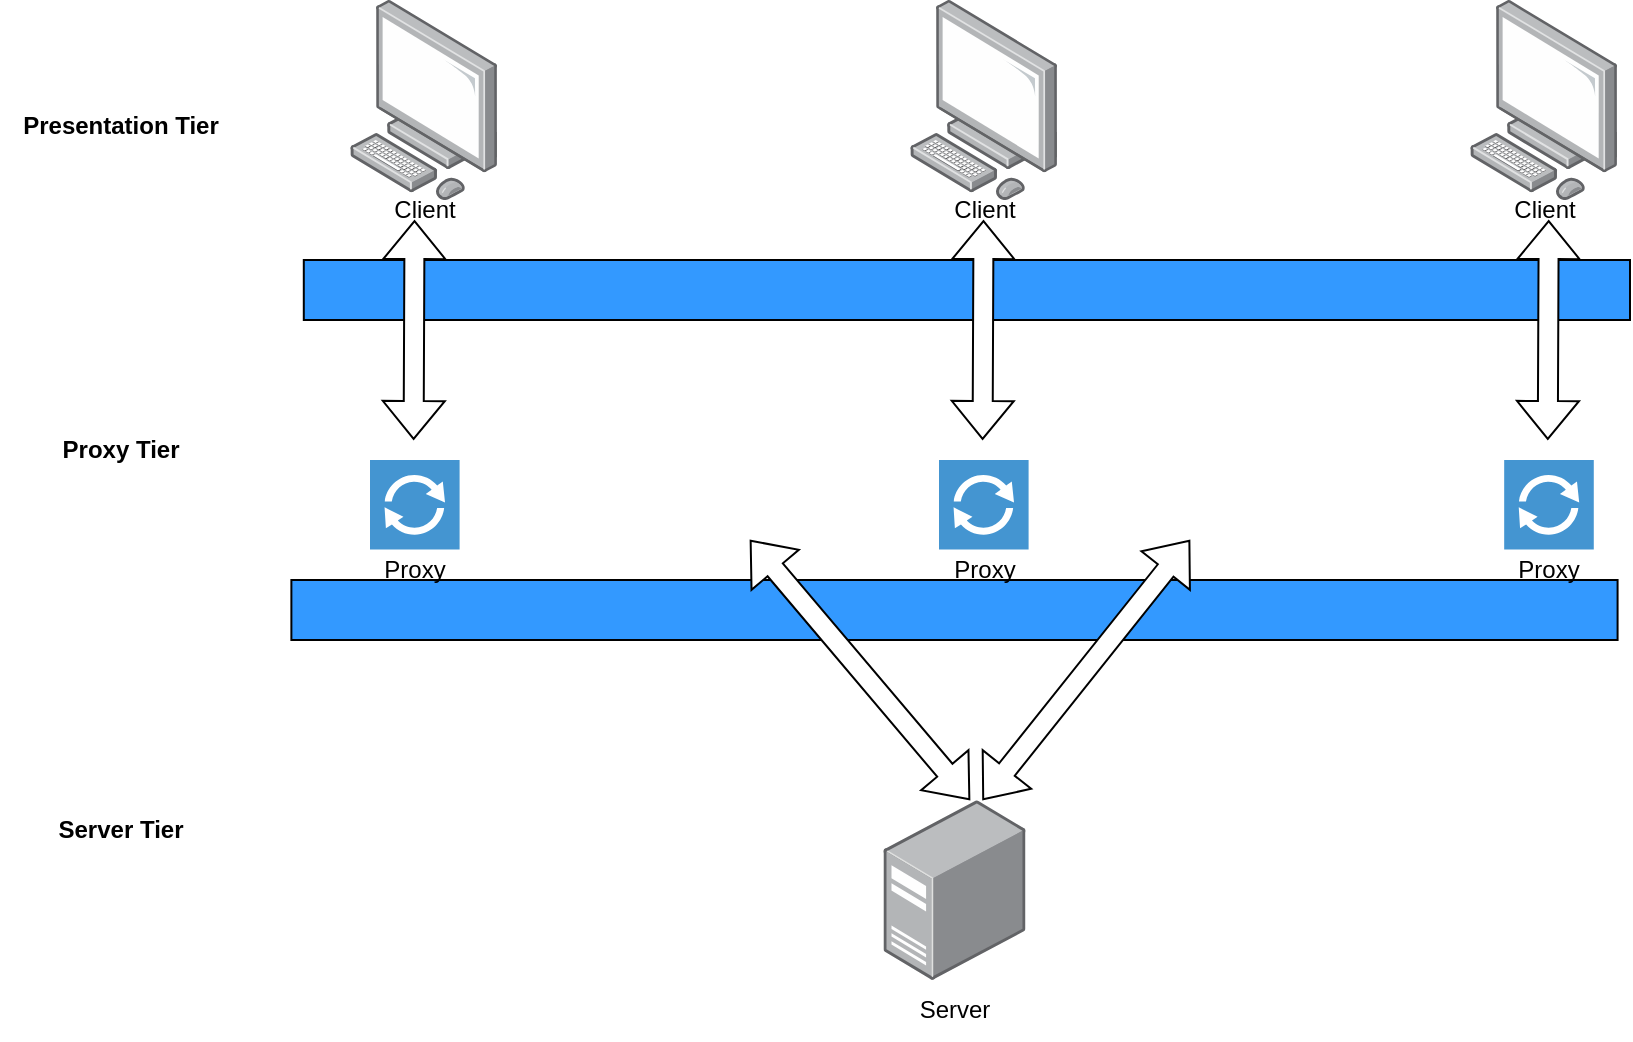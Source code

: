 <mxfile version="21.4.0" type="device">
  <diagram name="Page-1" id="5f0bae14-7c28-e335-631c-24af17079c00">
    <mxGraphModel dx="1235" dy="684" grid="1" gridSize="10" guides="1" tooltips="1" connect="1" arrows="1" fold="1" page="1" pageScale="1" pageWidth="1100" pageHeight="850" background="none" math="0" shadow="0">
      <root>
        <mxCell id="0" />
        <mxCell id="1" parent="0" />
        <mxCell id="PSes0_nJkehlpFZH4_Ls-1" value="" style="image;points=[];aspect=fixed;html=1;align=center;shadow=0;dashed=0;image=img/lib/allied_telesis/computer_and_terminals/Personal_Computer.svg;" vertex="1" parent="1">
          <mxGeometry x="480" y="100" width="73.79" height="100" as="geometry" />
        </mxCell>
        <mxCell id="PSes0_nJkehlpFZH4_Ls-2" value="" style="image;points=[];aspect=fixed;html=1;align=center;shadow=0;dashed=0;image=img/lib/allied_telesis/computer_and_terminals/Personal_Computer.svg;" vertex="1" parent="1">
          <mxGeometry x="760" y="100" width="73.79" height="100" as="geometry" />
        </mxCell>
        <mxCell id="PSes0_nJkehlpFZH4_Ls-3" value="" style="image;points=[];aspect=fixed;html=1;align=center;shadow=0;dashed=0;image=img/lib/allied_telesis/computer_and_terminals/Personal_Computer.svg;" vertex="1" parent="1">
          <mxGeometry x="200" y="100" width="73.79" height="100" as="geometry" />
        </mxCell>
        <mxCell id="PSes0_nJkehlpFZH4_Ls-4" value="Client" style="text;html=1;align=center;verticalAlign=middle;resizable=0;points=[];autosize=1;strokeColor=none;fillColor=none;" vertex="1" parent="1">
          <mxGeometry x="211.89" y="190" width="50" height="30" as="geometry" />
        </mxCell>
        <mxCell id="PSes0_nJkehlpFZH4_Ls-5" value="Client" style="text;html=1;align=center;verticalAlign=middle;resizable=0;points=[];autosize=1;strokeColor=none;fillColor=none;" vertex="1" parent="1">
          <mxGeometry x="771.89" y="190" width="50" height="30" as="geometry" />
        </mxCell>
        <mxCell id="PSes0_nJkehlpFZH4_Ls-6" value="Client" style="text;html=1;align=center;verticalAlign=middle;resizable=0;points=[];autosize=1;strokeColor=none;fillColor=none;" vertex="1" parent="1">
          <mxGeometry x="491.89" y="190" width="50" height="30" as="geometry" />
        </mxCell>
        <mxCell id="PSes0_nJkehlpFZH4_Ls-7" value="" style="rounded=0;whiteSpace=wrap;html=1;fillColor=#3399FF;" vertex="1" parent="1">
          <mxGeometry x="176.9" y="230" width="663.1" height="30" as="geometry" />
        </mxCell>
        <mxCell id="PSes0_nJkehlpFZH4_Ls-10" value="" style="shape=flexArrow;endArrow=classic;html=1;rounded=0;startArrow=block;fillColor=default;" edge="1" parent="1">
          <mxGeometry width="50" height="50" relative="1" as="geometry">
            <mxPoint x="516.75" y="210" as="sourcePoint" />
            <mxPoint x="516.3" y="320" as="targetPoint" />
          </mxGeometry>
        </mxCell>
        <mxCell id="PSes0_nJkehlpFZH4_Ls-11" value="&lt;b&gt;Presentation Tier&lt;/b&gt;" style="text;html=1;align=center;verticalAlign=middle;resizable=0;points=[];autosize=1;strokeColor=none;fillColor=none;" vertex="1" parent="1">
          <mxGeometry x="25" y="148" width="120" height="30" as="geometry" />
        </mxCell>
        <mxCell id="PSes0_nJkehlpFZH4_Ls-12" value="" style="pointerEvents=1;shadow=0;dashed=0;html=1;strokeColor=none;fillColor=#4495D1;labelPosition=center;verticalLabelPosition=bottom;verticalAlign=top;align=center;outlineConnect=0;shape=mxgraph.veeam.2d.proxy;" vertex="1" parent="1">
          <mxGeometry x="777.09" y="330" width="44.8" height="44.8" as="geometry" />
        </mxCell>
        <mxCell id="PSes0_nJkehlpFZH4_Ls-13" value="" style="pointerEvents=1;shadow=0;dashed=0;html=1;strokeColor=none;fillColor=#4495D1;labelPosition=center;verticalLabelPosition=bottom;verticalAlign=top;align=center;outlineConnect=0;shape=mxgraph.veeam.2d.proxy;" vertex="1" parent="1">
          <mxGeometry x="210" y="330" width="44.8" height="44.8" as="geometry" />
        </mxCell>
        <mxCell id="PSes0_nJkehlpFZH4_Ls-14" value="" style="pointerEvents=1;shadow=0;dashed=0;html=1;strokeColor=none;fillColor=#4495D1;labelPosition=center;verticalLabelPosition=bottom;verticalAlign=top;align=center;outlineConnect=0;shape=mxgraph.veeam.2d.proxy;" vertex="1" parent="1">
          <mxGeometry x="494.5" y="330" width="44.8" height="44.8" as="geometry" />
        </mxCell>
        <mxCell id="PSes0_nJkehlpFZH4_Ls-15" value="" style="rounded=0;whiteSpace=wrap;html=1;fillColor=#3399FF;" vertex="1" parent="1">
          <mxGeometry x="170.69" y="390" width="663.1" height="30" as="geometry" />
        </mxCell>
        <mxCell id="PSes0_nJkehlpFZH4_Ls-16" value="" style="shape=flexArrow;endArrow=classic;html=1;rounded=0;startArrow=block;fillColor=default;" edge="1" parent="1">
          <mxGeometry width="50" height="50" relative="1" as="geometry">
            <mxPoint x="232.26" y="210" as="sourcePoint" />
            <mxPoint x="231.81" y="320" as="targetPoint" />
          </mxGeometry>
        </mxCell>
        <mxCell id="PSes0_nJkehlpFZH4_Ls-17" value="" style="shape=flexArrow;endArrow=classic;html=1;rounded=0;startArrow=block;fillColor=default;" edge="1" parent="1">
          <mxGeometry width="50" height="50" relative="1" as="geometry">
            <mxPoint x="799.35" y="210" as="sourcePoint" />
            <mxPoint x="798.9" y="320" as="targetPoint" />
          </mxGeometry>
        </mxCell>
        <mxCell id="PSes0_nJkehlpFZH4_Ls-18" value="&lt;b&gt;Proxy Tier&lt;/b&gt;" style="text;html=1;align=center;verticalAlign=middle;resizable=0;points=[];autosize=1;strokeColor=none;fillColor=none;" vertex="1" parent="1">
          <mxGeometry x="45" y="310" width="80" height="30" as="geometry" />
        </mxCell>
        <mxCell id="PSes0_nJkehlpFZH4_Ls-19" value="" style="image;points=[];aspect=fixed;html=1;align=center;shadow=0;dashed=0;image=img/lib/allied_telesis/computer_and_terminals/Server_Desktop.svg;" vertex="1" parent="1">
          <mxGeometry x="466.74" y="500" width="71" height="90" as="geometry" />
        </mxCell>
        <mxCell id="PSes0_nJkehlpFZH4_Ls-20" value="" style="shape=flexArrow;endArrow=classic;html=1;rounded=0;startArrow=block;fillColor=default;" edge="1" parent="1">
          <mxGeometry width="50" height="50" relative="1" as="geometry">
            <mxPoint x="620" y="370" as="sourcePoint" />
            <mxPoint x="516.3" y="500" as="targetPoint" />
          </mxGeometry>
        </mxCell>
        <mxCell id="PSes0_nJkehlpFZH4_Ls-21" value="" style="shape=flexArrow;endArrow=classic;html=1;rounded=0;startArrow=block;fillColor=default;" edge="1" parent="1">
          <mxGeometry width="50" height="50" relative="1" as="geometry">
            <mxPoint x="400" y="370" as="sourcePoint" />
            <mxPoint x="510" y="500" as="targetPoint" />
          </mxGeometry>
        </mxCell>
        <mxCell id="PSes0_nJkehlpFZH4_Ls-22" value="Proxy" style="text;html=1;align=center;verticalAlign=middle;resizable=0;points=[];autosize=1;strokeColor=none;fillColor=none;" vertex="1" parent="1">
          <mxGeometry x="207.4" y="370" width="50" height="30" as="geometry" />
        </mxCell>
        <mxCell id="PSes0_nJkehlpFZH4_Ls-23" value="Proxy" style="text;html=1;align=center;verticalAlign=middle;resizable=0;points=[];autosize=1;strokeColor=none;fillColor=none;" vertex="1" parent="1">
          <mxGeometry x="491.89" y="370" width="50" height="30" as="geometry" />
        </mxCell>
        <mxCell id="PSes0_nJkehlpFZH4_Ls-24" value="Proxy" style="text;html=1;align=center;verticalAlign=middle;resizable=0;points=[];autosize=1;strokeColor=none;fillColor=none;" vertex="1" parent="1">
          <mxGeometry x="774.49" y="370" width="50" height="30" as="geometry" />
        </mxCell>
        <mxCell id="PSes0_nJkehlpFZH4_Ls-25" value="Server" style="text;html=1;align=center;verticalAlign=middle;resizable=0;points=[];autosize=1;strokeColor=none;fillColor=none;" vertex="1" parent="1">
          <mxGeometry x="472.24" y="590" width="60" height="30" as="geometry" />
        </mxCell>
        <mxCell id="PSes0_nJkehlpFZH4_Ls-26" value="&lt;b&gt;Server Tier&lt;/b&gt;" style="text;html=1;align=center;verticalAlign=middle;resizable=0;points=[];autosize=1;strokeColor=none;fillColor=none;" vertex="1" parent="1">
          <mxGeometry x="40" y="500" width="90" height="30" as="geometry" />
        </mxCell>
      </root>
    </mxGraphModel>
  </diagram>
</mxfile>
